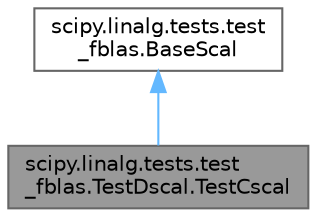 digraph "scipy.linalg.tests.test_fblas.TestDscal.TestCscal"
{
 // LATEX_PDF_SIZE
  bgcolor="transparent";
  edge [fontname=Helvetica,fontsize=10,labelfontname=Helvetica,labelfontsize=10];
  node [fontname=Helvetica,fontsize=10,shape=box,height=0.2,width=0.4];
  Node1 [id="Node000001",label="scipy.linalg.tests.test\l_fblas.TestDscal.TestCscal",height=0.2,width=0.4,color="gray40", fillcolor="grey60", style="filled", fontcolor="black",tooltip=" "];
  Node2 -> Node1 [id="edge2_Node000001_Node000002",dir="back",color="steelblue1",style="solid",tooltip=" "];
  Node2 [id="Node000002",label="scipy.linalg.tests.test\l_fblas.BaseScal",height=0.2,width=0.4,color="gray40", fillcolor="white", style="filled",URL="$dd/dc0/classscipy_1_1linalg_1_1tests_1_1test__fblas_1_1BaseScal.html",tooltip=" "];
}

